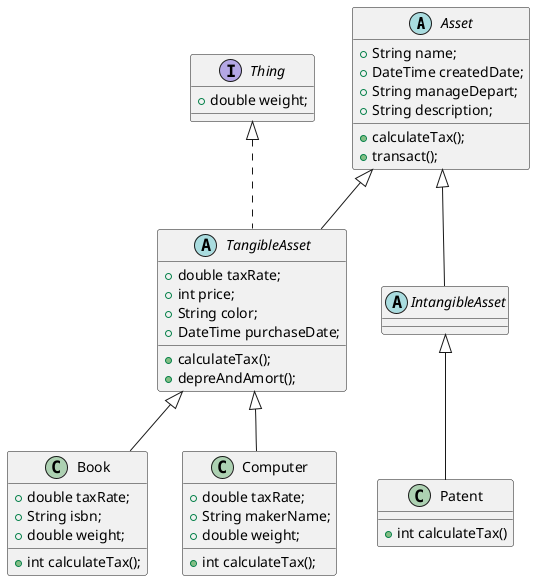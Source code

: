 @startuml

abstract class Asset {
  + String name;
  + DateTime createdDate;
  + String manageDepart;
  + String description;
  + calculateTax();
  + transact();
}

interface Thing {
  + double weight;
}

abstract class TangibleAsset extends Asset implements Thing {
  + double taxRate;
  + int price;
  + String color;
  + DateTime purchaseDate;
  + calculateTax();
  + depreAndAmort();
}

class Book extends TangibleAsset {
  + double taxRate;
  + String isbn;
  + double weight;
  + int calculateTax();
}

class Computer extends TangibleAsset {
  + double taxRate;
  + String makerName;
  + double weight;

  + int calculateTax();
}

abstract class IntangibleAsset extends Asset { }

class Patent extends IntangibleAsset {
  + int calculateTax()
 }

@enduml